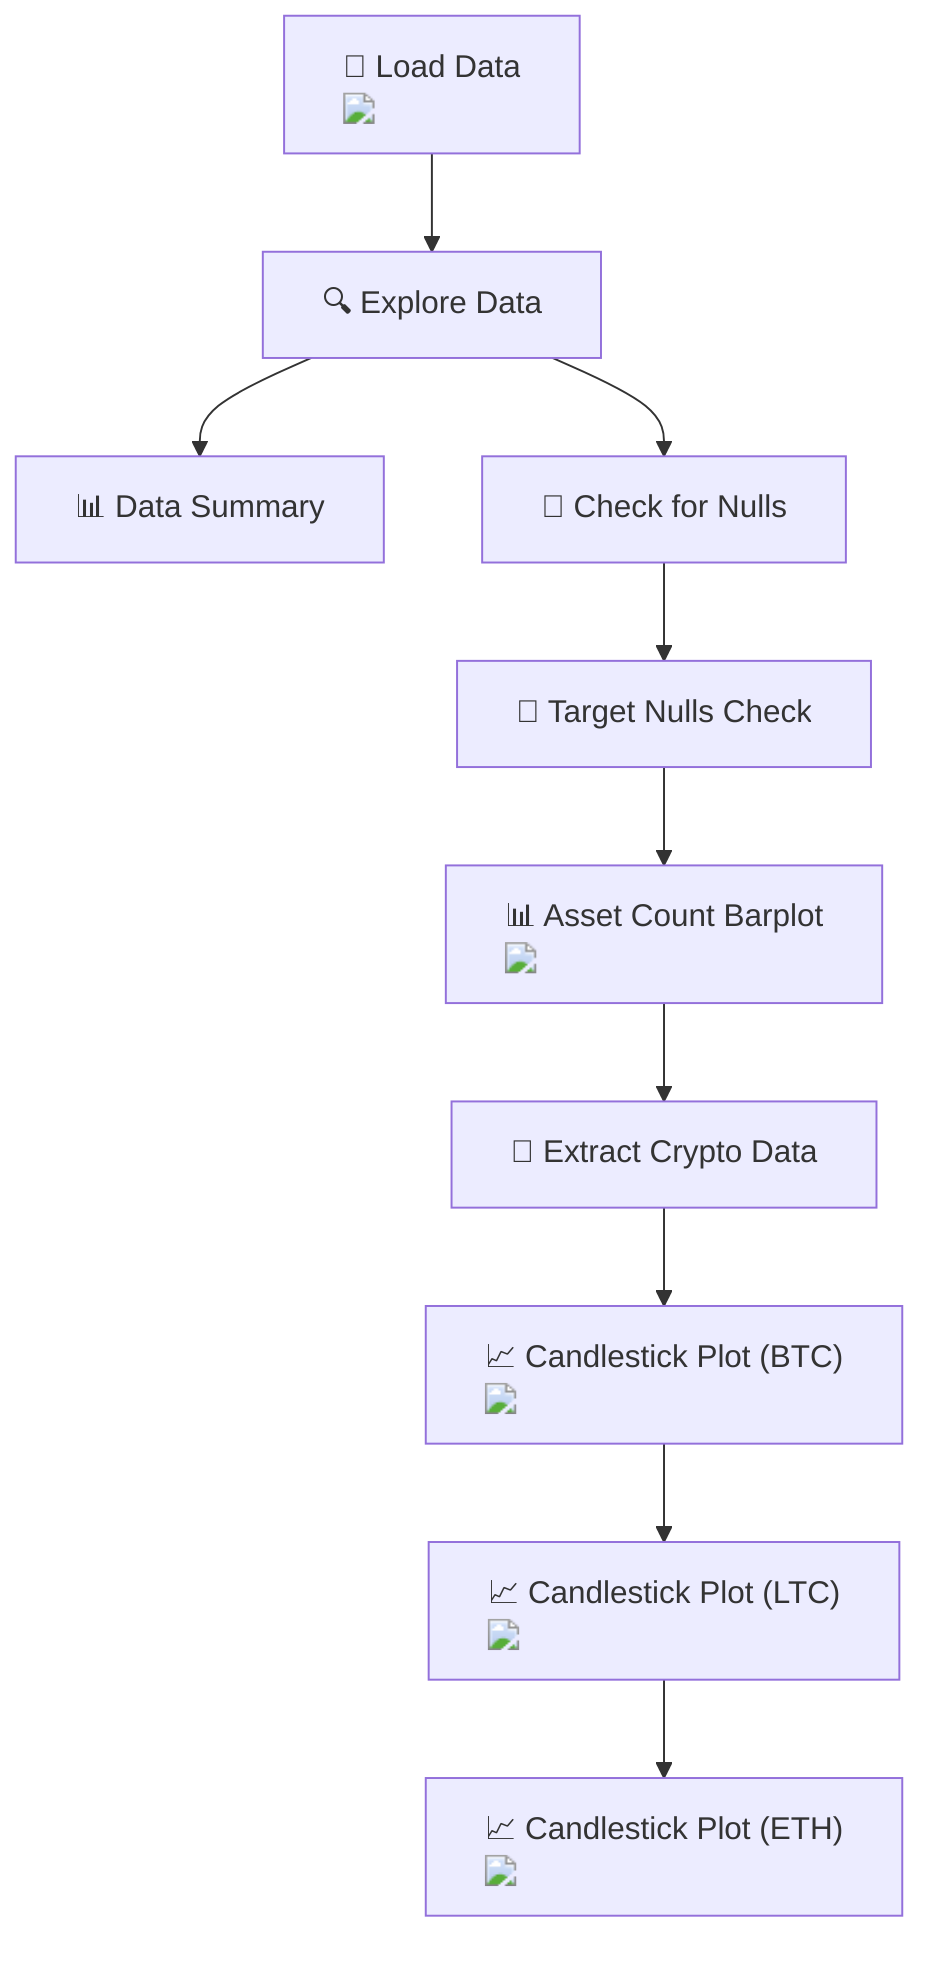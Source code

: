 graph TD
    A["📂 Load Data <img src='file.svg'/>"] --> B["🔍 Explore Data"]
    B --> C["📊 Data Summary"]
    B --> D["🔢 Check for Nulls"]
    D --> E["🔎 Target Nulls Check"]
    E --> F["📊 Asset Count Barplot <img src='dummy_plots/barplot_template.svg'/>"]
    F --> G["📅 Extract Crypto Data"]
    G --> H["📈 Candlestick Plot (BTC) <img src='dummy_plots/candlestick_template.svg'/>"]
    H --> I["📈 Candlestick Plot (LTC) <img src='dummy_plots/candlestick_template.svg'/>"]
    I --> J["📈 Candlestick Plot (ETH) <img src='dummy_plots/candlestick_template.svg'/>"]